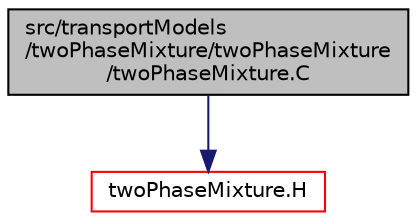 digraph "src/transportModels/twoPhaseMixture/twoPhaseMixture/twoPhaseMixture.C"
{
  bgcolor="transparent";
  edge [fontname="Helvetica",fontsize="10",labelfontname="Helvetica",labelfontsize="10"];
  node [fontname="Helvetica",fontsize="10",shape=record];
  Node0 [label="src/transportModels\l/twoPhaseMixture/twoPhaseMixture\l/twoPhaseMixture.C",height=0.2,width=0.4,color="black", fillcolor="grey75", style="filled", fontcolor="black"];
  Node0 -> Node1 [color="midnightblue",fontsize="10",style="solid",fontname="Helvetica"];
  Node1 [label="twoPhaseMixture.H",height=0.2,width=0.4,color="red",URL="$a17372.html"];
}

